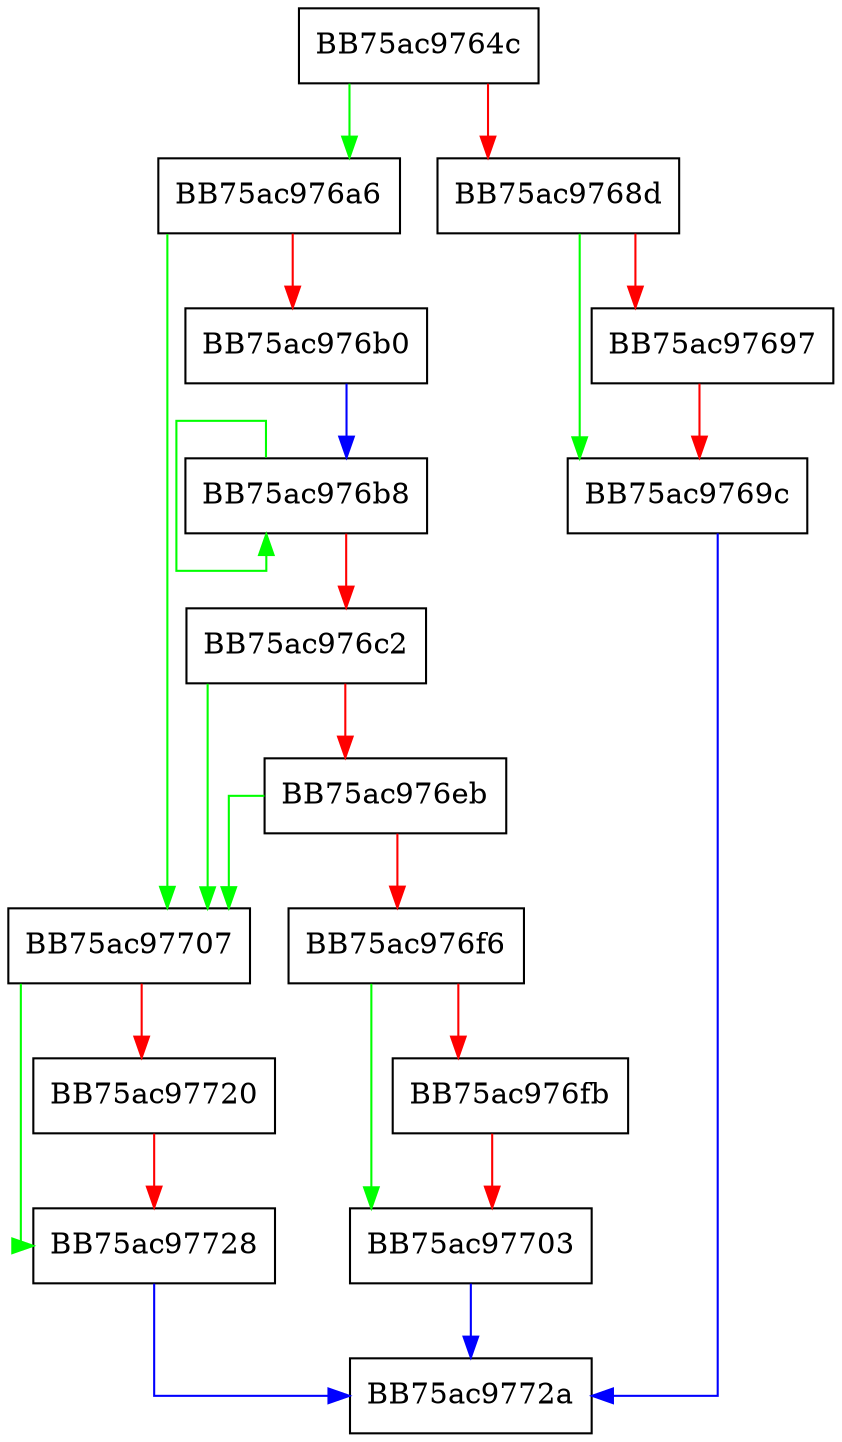 digraph ReportBlockingPID {
  node [shape="box"];
  graph [splines=ortho];
  BB75ac9764c -> BB75ac976a6 [color="green"];
  BB75ac9764c -> BB75ac9768d [color="red"];
  BB75ac9768d -> BB75ac9769c [color="green"];
  BB75ac9768d -> BB75ac97697 [color="red"];
  BB75ac97697 -> BB75ac9769c [color="red"];
  BB75ac9769c -> BB75ac9772a [color="blue"];
  BB75ac976a6 -> BB75ac97707 [color="green"];
  BB75ac976a6 -> BB75ac976b0 [color="red"];
  BB75ac976b0 -> BB75ac976b8 [color="blue"];
  BB75ac976b8 -> BB75ac976b8 [color="green"];
  BB75ac976b8 -> BB75ac976c2 [color="red"];
  BB75ac976c2 -> BB75ac97707 [color="green"];
  BB75ac976c2 -> BB75ac976eb [color="red"];
  BB75ac976eb -> BB75ac97707 [color="green"];
  BB75ac976eb -> BB75ac976f6 [color="red"];
  BB75ac976f6 -> BB75ac97703 [color="green"];
  BB75ac976f6 -> BB75ac976fb [color="red"];
  BB75ac976fb -> BB75ac97703 [color="red"];
  BB75ac97703 -> BB75ac9772a [color="blue"];
  BB75ac97707 -> BB75ac97728 [color="green"];
  BB75ac97707 -> BB75ac97720 [color="red"];
  BB75ac97720 -> BB75ac97728 [color="red"];
  BB75ac97728 -> BB75ac9772a [color="blue"];
}